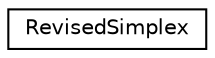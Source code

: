 digraph "Graphical Class Hierarchy"
{
 // LATEX_PDF_SIZE
  edge [fontname="Helvetica",fontsize="10",labelfontname="Helvetica",labelfontsize="10"];
  node [fontname="Helvetica",fontsize="10",shape=record];
  rankdir="LR";
  Node0 [label="RevisedSimplex",height=0.2,width=0.4,color="black", fillcolor="white", style="filled",URL="$classoperations__research_1_1glop_1_1_revised_simplex.html",tooltip=" "];
}

